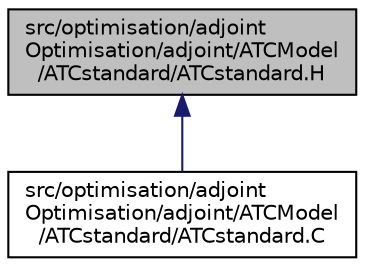 digraph "src/optimisation/adjointOptimisation/adjoint/ATCModel/ATCstandard/ATCstandard.H"
{
  bgcolor="transparent";
  edge [fontname="Helvetica",fontsize="10",labelfontname="Helvetica",labelfontsize="10"];
  node [fontname="Helvetica",fontsize="10",shape=record];
  Node1 [label="src/optimisation/adjoint\lOptimisation/adjoint/ATCModel\l/ATCstandard/ATCstandard.H",height=0.2,width=0.4,color="black", fillcolor="grey75", style="filled" fontcolor="black"];
  Node1 -> Node2 [dir="back",color="midnightblue",fontsize="10",style="solid",fontname="Helvetica"];
  Node2 [label="src/optimisation/adjoint\lOptimisation/adjoint/ATCModel\l/ATCstandard/ATCstandard.C",height=0.2,width=0.4,color="black",URL="$ATCstandard_8C.html"];
}
